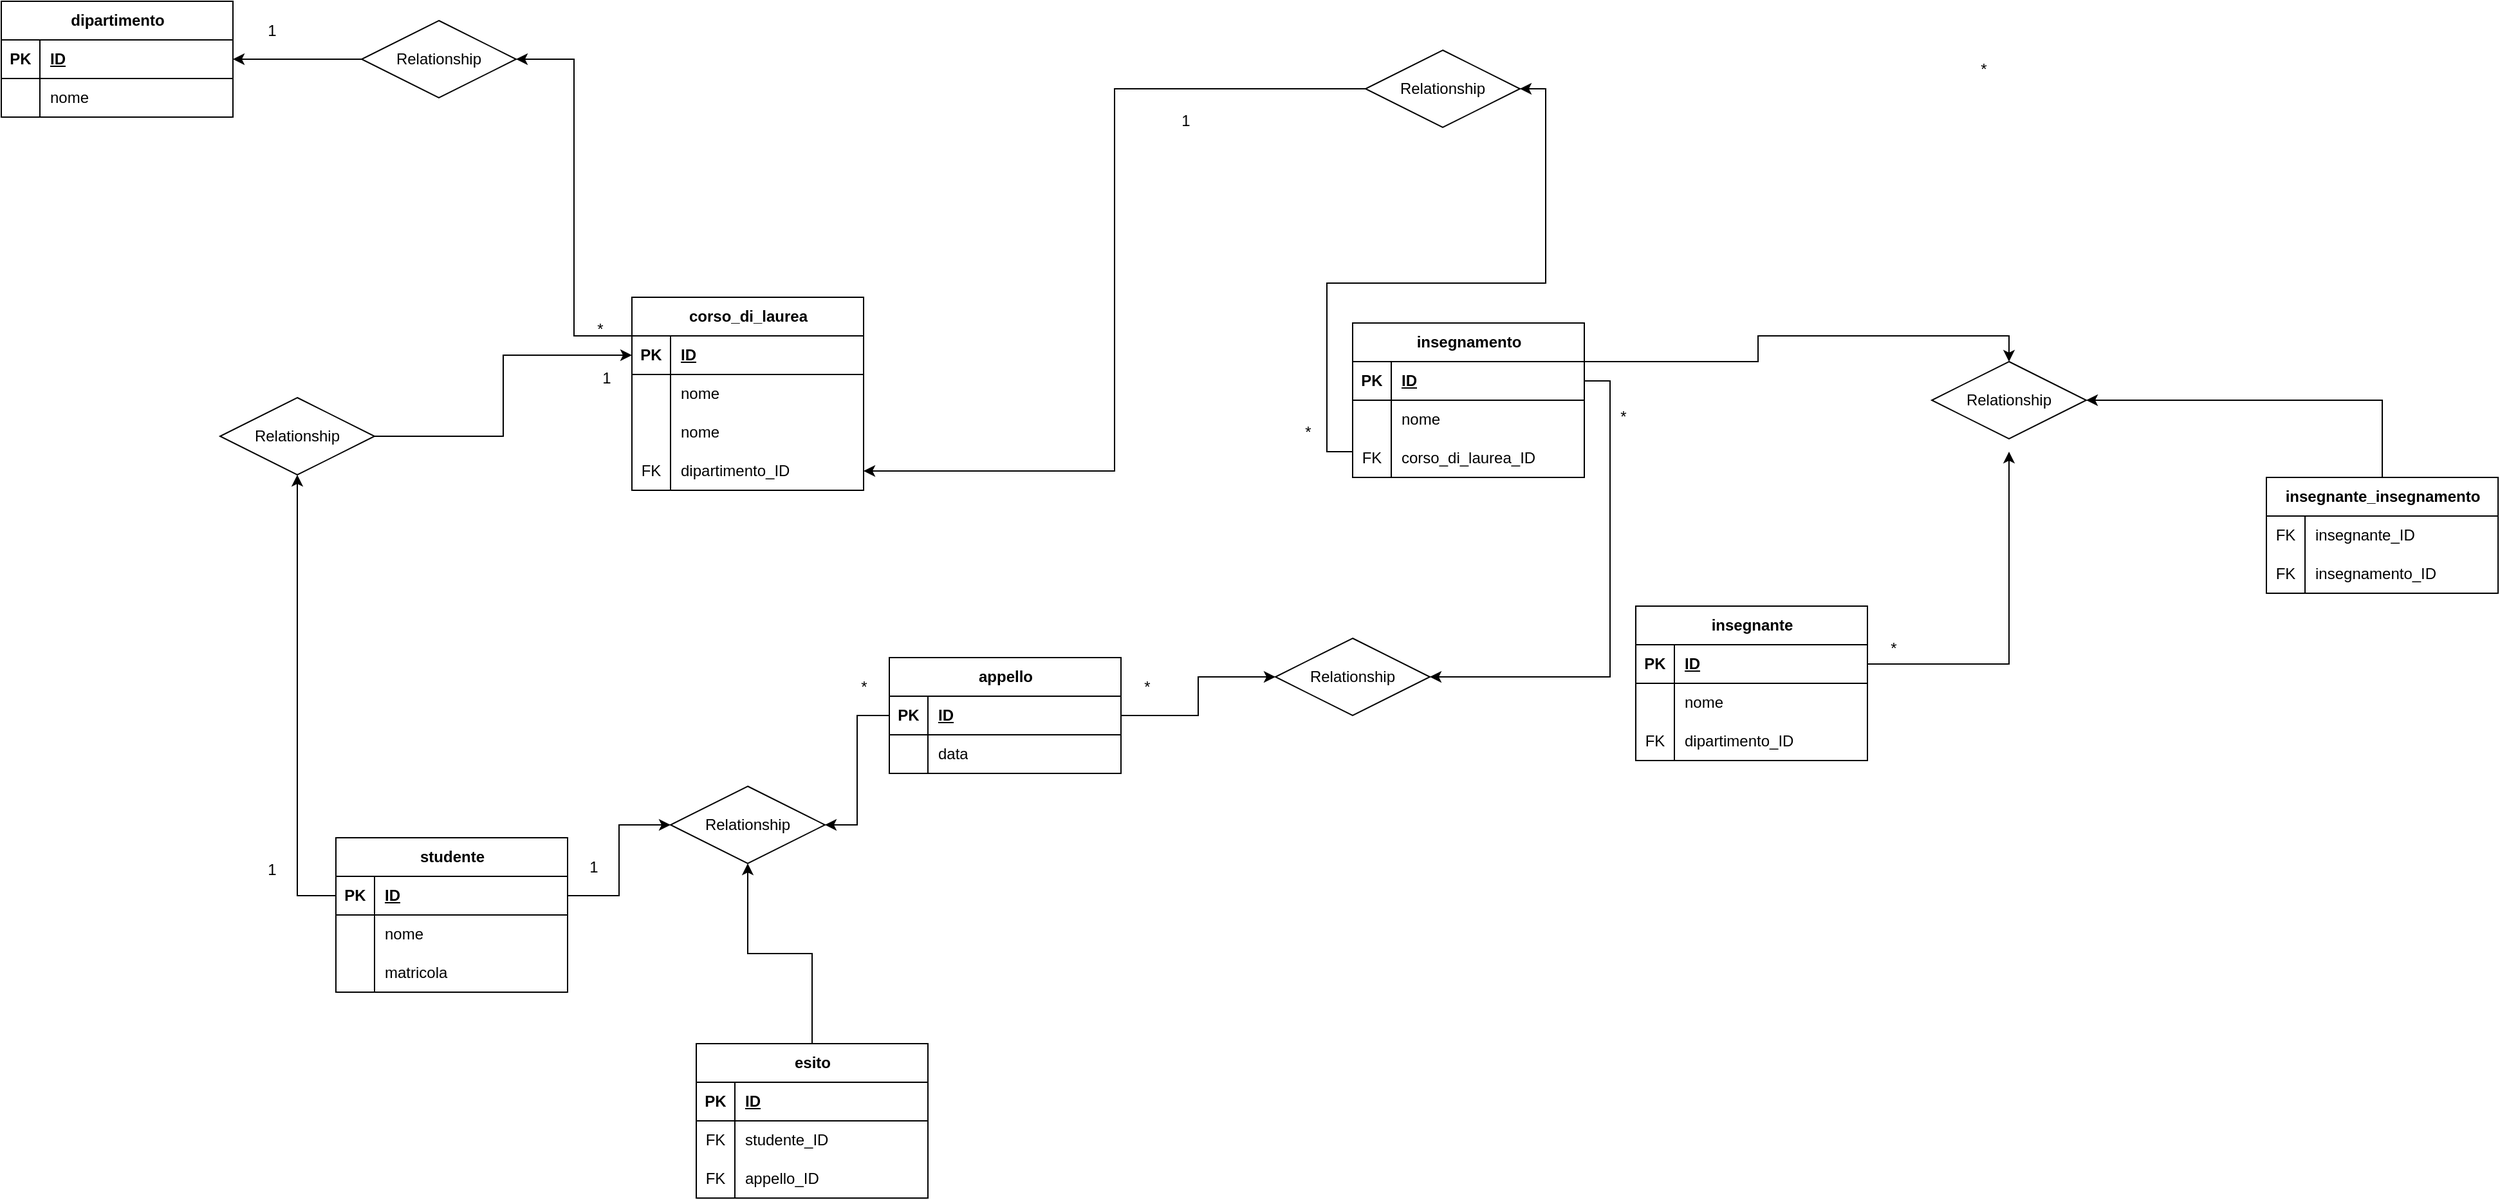 <mxfile version="21.2.2">
  <diagram name="Pagina-1" id="dZns8T_s3uP5crNOJJ8B">
    <mxGraphModel dx="3139" dy="819" grid="1" gridSize="10" guides="1" tooltips="1" connect="1" arrows="1" fold="1" page="1" pageScale="1" pageWidth="827" pageHeight="1169" math="0" shadow="0">
      <root>
        <mxCell id="0" />
        <mxCell id="1" parent="0" />
        <mxCell id="G-y_cuxt2d5yhlpK1NEu-6" value="dipartimento" style="shape=table;startSize=30;container=1;collapsible=1;childLayout=tableLayout;fixedRows=1;rowLines=0;fontStyle=1;align=center;resizeLast=1;html=1;" vertex="1" parent="1">
          <mxGeometry x="-970" y="30" width="180" height="90" as="geometry" />
        </mxCell>
        <mxCell id="G-y_cuxt2d5yhlpK1NEu-7" value="" style="shape=tableRow;horizontal=0;startSize=0;swimlaneHead=0;swimlaneBody=0;fillColor=none;collapsible=0;dropTarget=0;points=[[0,0.5],[1,0.5]];portConstraint=eastwest;top=0;left=0;right=0;bottom=1;" vertex="1" parent="G-y_cuxt2d5yhlpK1NEu-6">
          <mxGeometry y="30" width="180" height="30" as="geometry" />
        </mxCell>
        <mxCell id="G-y_cuxt2d5yhlpK1NEu-8" value="PK" style="shape=partialRectangle;connectable=0;fillColor=none;top=0;left=0;bottom=0;right=0;fontStyle=1;overflow=hidden;whiteSpace=wrap;html=1;" vertex="1" parent="G-y_cuxt2d5yhlpK1NEu-7">
          <mxGeometry width="30" height="30" as="geometry">
            <mxRectangle width="30" height="30" as="alternateBounds" />
          </mxGeometry>
        </mxCell>
        <mxCell id="G-y_cuxt2d5yhlpK1NEu-9" value="ID" style="shape=partialRectangle;connectable=0;fillColor=none;top=0;left=0;bottom=0;right=0;align=left;spacingLeft=6;fontStyle=5;overflow=hidden;whiteSpace=wrap;html=1;" vertex="1" parent="G-y_cuxt2d5yhlpK1NEu-7">
          <mxGeometry x="30" width="150" height="30" as="geometry">
            <mxRectangle width="150" height="30" as="alternateBounds" />
          </mxGeometry>
        </mxCell>
        <mxCell id="G-y_cuxt2d5yhlpK1NEu-10" value="" style="shape=tableRow;horizontal=0;startSize=0;swimlaneHead=0;swimlaneBody=0;fillColor=none;collapsible=0;dropTarget=0;points=[[0,0.5],[1,0.5]];portConstraint=eastwest;top=0;left=0;right=0;bottom=0;" vertex="1" parent="G-y_cuxt2d5yhlpK1NEu-6">
          <mxGeometry y="60" width="180" height="30" as="geometry" />
        </mxCell>
        <mxCell id="G-y_cuxt2d5yhlpK1NEu-11" value="" style="shape=partialRectangle;connectable=0;fillColor=none;top=0;left=0;bottom=0;right=0;editable=1;overflow=hidden;whiteSpace=wrap;html=1;" vertex="1" parent="G-y_cuxt2d5yhlpK1NEu-10">
          <mxGeometry width="30" height="30" as="geometry">
            <mxRectangle width="30" height="30" as="alternateBounds" />
          </mxGeometry>
        </mxCell>
        <mxCell id="G-y_cuxt2d5yhlpK1NEu-12" value="nome" style="shape=partialRectangle;connectable=0;fillColor=none;top=0;left=0;bottom=0;right=0;align=left;spacingLeft=6;overflow=hidden;whiteSpace=wrap;html=1;" vertex="1" parent="G-y_cuxt2d5yhlpK1NEu-10">
          <mxGeometry x="30" width="150" height="30" as="geometry">
            <mxRectangle width="150" height="30" as="alternateBounds" />
          </mxGeometry>
        </mxCell>
        <mxCell id="G-y_cuxt2d5yhlpK1NEu-19" value="corso_di_laurea" style="shape=table;startSize=30;container=1;collapsible=1;childLayout=tableLayout;fixedRows=1;rowLines=0;fontStyle=1;align=center;resizeLast=1;html=1;" vertex="1" parent="1">
          <mxGeometry x="-480" y="260" width="180" height="150" as="geometry" />
        </mxCell>
        <mxCell id="G-y_cuxt2d5yhlpK1NEu-20" value="" style="shape=tableRow;horizontal=0;startSize=0;swimlaneHead=0;swimlaneBody=0;fillColor=none;collapsible=0;dropTarget=0;points=[[0,0.5],[1,0.5]];portConstraint=eastwest;top=0;left=0;right=0;bottom=1;" vertex="1" parent="G-y_cuxt2d5yhlpK1NEu-19">
          <mxGeometry y="30" width="180" height="30" as="geometry" />
        </mxCell>
        <mxCell id="G-y_cuxt2d5yhlpK1NEu-21" value="PK" style="shape=partialRectangle;connectable=0;fillColor=none;top=0;left=0;bottom=0;right=0;fontStyle=1;overflow=hidden;whiteSpace=wrap;html=1;" vertex="1" parent="G-y_cuxt2d5yhlpK1NEu-20">
          <mxGeometry width="30" height="30" as="geometry">
            <mxRectangle width="30" height="30" as="alternateBounds" />
          </mxGeometry>
        </mxCell>
        <mxCell id="G-y_cuxt2d5yhlpK1NEu-22" value="ID" style="shape=partialRectangle;connectable=0;fillColor=none;top=0;left=0;bottom=0;right=0;align=left;spacingLeft=6;fontStyle=5;overflow=hidden;whiteSpace=wrap;html=1;" vertex="1" parent="G-y_cuxt2d5yhlpK1NEu-20">
          <mxGeometry x="30" width="150" height="30" as="geometry">
            <mxRectangle width="150" height="30" as="alternateBounds" />
          </mxGeometry>
        </mxCell>
        <mxCell id="G-y_cuxt2d5yhlpK1NEu-145" value="" style="shape=tableRow;horizontal=0;startSize=0;swimlaneHead=0;swimlaneBody=0;fillColor=none;collapsible=0;dropTarget=0;points=[[0,0.5],[1,0.5]];portConstraint=eastwest;top=0;left=0;right=0;bottom=0;" vertex="1" parent="G-y_cuxt2d5yhlpK1NEu-19">
          <mxGeometry y="60" width="180" height="30" as="geometry" />
        </mxCell>
        <mxCell id="G-y_cuxt2d5yhlpK1NEu-146" value="" style="shape=partialRectangle;connectable=0;fillColor=none;top=0;left=0;bottom=0;right=0;editable=1;overflow=hidden;whiteSpace=wrap;html=1;" vertex="1" parent="G-y_cuxt2d5yhlpK1NEu-145">
          <mxGeometry width="30" height="30" as="geometry">
            <mxRectangle width="30" height="30" as="alternateBounds" />
          </mxGeometry>
        </mxCell>
        <mxCell id="G-y_cuxt2d5yhlpK1NEu-147" value="nome" style="shape=partialRectangle;connectable=0;fillColor=none;top=0;left=0;bottom=0;right=0;align=left;spacingLeft=6;overflow=hidden;whiteSpace=wrap;html=1;" vertex="1" parent="G-y_cuxt2d5yhlpK1NEu-145">
          <mxGeometry x="30" width="150" height="30" as="geometry">
            <mxRectangle width="150" height="30" as="alternateBounds" />
          </mxGeometry>
        </mxCell>
        <mxCell id="G-y_cuxt2d5yhlpK1NEu-23" value="" style="shape=tableRow;horizontal=0;startSize=0;swimlaneHead=0;swimlaneBody=0;fillColor=none;collapsible=0;dropTarget=0;points=[[0,0.5],[1,0.5]];portConstraint=eastwest;top=0;left=0;right=0;bottom=0;" vertex="1" parent="G-y_cuxt2d5yhlpK1NEu-19">
          <mxGeometry y="90" width="180" height="30" as="geometry" />
        </mxCell>
        <mxCell id="G-y_cuxt2d5yhlpK1NEu-24" value="" style="shape=partialRectangle;connectable=0;fillColor=none;top=0;left=0;bottom=0;right=0;editable=1;overflow=hidden;whiteSpace=wrap;html=1;" vertex="1" parent="G-y_cuxt2d5yhlpK1NEu-23">
          <mxGeometry width="30" height="30" as="geometry">
            <mxRectangle width="30" height="30" as="alternateBounds" />
          </mxGeometry>
        </mxCell>
        <mxCell id="G-y_cuxt2d5yhlpK1NEu-25" value="nome" style="shape=partialRectangle;connectable=0;fillColor=none;top=0;left=0;bottom=0;right=0;align=left;spacingLeft=6;overflow=hidden;whiteSpace=wrap;html=1;" vertex="1" parent="G-y_cuxt2d5yhlpK1NEu-23">
          <mxGeometry x="30" width="150" height="30" as="geometry">
            <mxRectangle width="150" height="30" as="alternateBounds" />
          </mxGeometry>
        </mxCell>
        <mxCell id="G-y_cuxt2d5yhlpK1NEu-26" value="" style="shape=tableRow;horizontal=0;startSize=0;swimlaneHead=0;swimlaneBody=0;fillColor=none;collapsible=0;dropTarget=0;points=[[0,0.5],[1,0.5]];portConstraint=eastwest;top=0;left=0;right=0;bottom=0;" vertex="1" parent="G-y_cuxt2d5yhlpK1NEu-19">
          <mxGeometry y="120" width="180" height="30" as="geometry" />
        </mxCell>
        <mxCell id="G-y_cuxt2d5yhlpK1NEu-27" value="FK" style="shape=partialRectangle;connectable=0;fillColor=none;top=0;left=0;bottom=0;right=0;editable=1;overflow=hidden;whiteSpace=wrap;html=1;" vertex="1" parent="G-y_cuxt2d5yhlpK1NEu-26">
          <mxGeometry width="30" height="30" as="geometry">
            <mxRectangle width="30" height="30" as="alternateBounds" />
          </mxGeometry>
        </mxCell>
        <mxCell id="G-y_cuxt2d5yhlpK1NEu-28" value="dipartimento_ID" style="shape=partialRectangle;connectable=0;fillColor=none;top=0;left=0;bottom=0;right=0;align=left;spacingLeft=6;overflow=hidden;whiteSpace=wrap;html=1;" vertex="1" parent="G-y_cuxt2d5yhlpK1NEu-26">
          <mxGeometry x="30" width="150" height="30" as="geometry">
            <mxRectangle width="150" height="30" as="alternateBounds" />
          </mxGeometry>
        </mxCell>
        <mxCell id="G-y_cuxt2d5yhlpK1NEu-32" value="insegnamento" style="shape=table;startSize=30;container=1;collapsible=1;childLayout=tableLayout;fixedRows=1;rowLines=0;fontStyle=1;align=center;resizeLast=1;html=1;" vertex="1" parent="1">
          <mxGeometry x="80" y="280" width="180" height="120" as="geometry" />
        </mxCell>
        <mxCell id="G-y_cuxt2d5yhlpK1NEu-33" value="" style="shape=tableRow;horizontal=0;startSize=0;swimlaneHead=0;swimlaneBody=0;fillColor=none;collapsible=0;dropTarget=0;points=[[0,0.5],[1,0.5]];portConstraint=eastwest;top=0;left=0;right=0;bottom=1;" vertex="1" parent="G-y_cuxt2d5yhlpK1NEu-32">
          <mxGeometry y="30" width="180" height="30" as="geometry" />
        </mxCell>
        <mxCell id="G-y_cuxt2d5yhlpK1NEu-34" value="PK" style="shape=partialRectangle;connectable=0;fillColor=none;top=0;left=0;bottom=0;right=0;fontStyle=1;overflow=hidden;whiteSpace=wrap;html=1;" vertex="1" parent="G-y_cuxt2d5yhlpK1NEu-33">
          <mxGeometry width="30" height="30" as="geometry">
            <mxRectangle width="30" height="30" as="alternateBounds" />
          </mxGeometry>
        </mxCell>
        <mxCell id="G-y_cuxt2d5yhlpK1NEu-35" value="ID" style="shape=partialRectangle;connectable=0;fillColor=none;top=0;left=0;bottom=0;right=0;align=left;spacingLeft=6;fontStyle=5;overflow=hidden;whiteSpace=wrap;html=1;" vertex="1" parent="G-y_cuxt2d5yhlpK1NEu-33">
          <mxGeometry x="30" width="150" height="30" as="geometry">
            <mxRectangle width="150" height="30" as="alternateBounds" />
          </mxGeometry>
        </mxCell>
        <mxCell id="G-y_cuxt2d5yhlpK1NEu-36" value="" style="shape=tableRow;horizontal=0;startSize=0;swimlaneHead=0;swimlaneBody=0;fillColor=none;collapsible=0;dropTarget=0;points=[[0,0.5],[1,0.5]];portConstraint=eastwest;top=0;left=0;right=0;bottom=0;" vertex="1" parent="G-y_cuxt2d5yhlpK1NEu-32">
          <mxGeometry y="60" width="180" height="30" as="geometry" />
        </mxCell>
        <mxCell id="G-y_cuxt2d5yhlpK1NEu-37" value="" style="shape=partialRectangle;connectable=0;fillColor=none;top=0;left=0;bottom=0;right=0;editable=1;overflow=hidden;whiteSpace=wrap;html=1;" vertex="1" parent="G-y_cuxt2d5yhlpK1NEu-36">
          <mxGeometry width="30" height="30" as="geometry">
            <mxRectangle width="30" height="30" as="alternateBounds" />
          </mxGeometry>
        </mxCell>
        <mxCell id="G-y_cuxt2d5yhlpK1NEu-38" value="nome" style="shape=partialRectangle;connectable=0;fillColor=none;top=0;left=0;bottom=0;right=0;align=left;spacingLeft=6;overflow=hidden;whiteSpace=wrap;html=1;" vertex="1" parent="G-y_cuxt2d5yhlpK1NEu-36">
          <mxGeometry x="30" width="150" height="30" as="geometry">
            <mxRectangle width="150" height="30" as="alternateBounds" />
          </mxGeometry>
        </mxCell>
        <mxCell id="G-y_cuxt2d5yhlpK1NEu-39" value="" style="shape=tableRow;horizontal=0;startSize=0;swimlaneHead=0;swimlaneBody=0;fillColor=none;collapsible=0;dropTarget=0;points=[[0,0.5],[1,0.5]];portConstraint=eastwest;top=0;left=0;right=0;bottom=0;" vertex="1" parent="G-y_cuxt2d5yhlpK1NEu-32">
          <mxGeometry y="90" width="180" height="30" as="geometry" />
        </mxCell>
        <mxCell id="G-y_cuxt2d5yhlpK1NEu-40" value="FK" style="shape=partialRectangle;connectable=0;fillColor=none;top=0;left=0;bottom=0;right=0;editable=1;overflow=hidden;whiteSpace=wrap;html=1;" vertex="1" parent="G-y_cuxt2d5yhlpK1NEu-39">
          <mxGeometry width="30" height="30" as="geometry">
            <mxRectangle width="30" height="30" as="alternateBounds" />
          </mxGeometry>
        </mxCell>
        <mxCell id="G-y_cuxt2d5yhlpK1NEu-41" value="corso_di_laurea_ID" style="shape=partialRectangle;connectable=0;fillColor=none;top=0;left=0;bottom=0;right=0;align=left;spacingLeft=6;overflow=hidden;whiteSpace=wrap;html=1;" vertex="1" parent="G-y_cuxt2d5yhlpK1NEu-39">
          <mxGeometry x="30" width="150" height="30" as="geometry">
            <mxRectangle width="150" height="30" as="alternateBounds" />
          </mxGeometry>
        </mxCell>
        <mxCell id="G-y_cuxt2d5yhlpK1NEu-45" value="insegnante" style="shape=table;startSize=30;container=1;collapsible=1;childLayout=tableLayout;fixedRows=1;rowLines=0;fontStyle=1;align=center;resizeLast=1;html=1;" vertex="1" parent="1">
          <mxGeometry x="300" y="500" width="180" height="120" as="geometry">
            <mxRectangle x="300" y="500" width="110" height="30" as="alternateBounds" />
          </mxGeometry>
        </mxCell>
        <mxCell id="G-y_cuxt2d5yhlpK1NEu-46" value="" style="shape=tableRow;horizontal=0;startSize=0;swimlaneHead=0;swimlaneBody=0;fillColor=none;collapsible=0;dropTarget=0;points=[[0,0.5],[1,0.5]];portConstraint=eastwest;top=0;left=0;right=0;bottom=1;" vertex="1" parent="G-y_cuxt2d5yhlpK1NEu-45">
          <mxGeometry y="30" width="180" height="30" as="geometry" />
        </mxCell>
        <mxCell id="G-y_cuxt2d5yhlpK1NEu-47" value="PK" style="shape=partialRectangle;connectable=0;fillColor=none;top=0;left=0;bottom=0;right=0;fontStyle=1;overflow=hidden;whiteSpace=wrap;html=1;" vertex="1" parent="G-y_cuxt2d5yhlpK1NEu-46">
          <mxGeometry width="30" height="30" as="geometry">
            <mxRectangle width="30" height="30" as="alternateBounds" />
          </mxGeometry>
        </mxCell>
        <mxCell id="G-y_cuxt2d5yhlpK1NEu-48" value="ID" style="shape=partialRectangle;connectable=0;fillColor=none;top=0;left=0;bottom=0;right=0;align=left;spacingLeft=6;fontStyle=5;overflow=hidden;whiteSpace=wrap;html=1;" vertex="1" parent="G-y_cuxt2d5yhlpK1NEu-46">
          <mxGeometry x="30" width="150" height="30" as="geometry">
            <mxRectangle width="150" height="30" as="alternateBounds" />
          </mxGeometry>
        </mxCell>
        <mxCell id="G-y_cuxt2d5yhlpK1NEu-49" value="" style="shape=tableRow;horizontal=0;startSize=0;swimlaneHead=0;swimlaneBody=0;fillColor=none;collapsible=0;dropTarget=0;points=[[0,0.5],[1,0.5]];portConstraint=eastwest;top=0;left=0;right=0;bottom=0;" vertex="1" parent="G-y_cuxt2d5yhlpK1NEu-45">
          <mxGeometry y="60" width="180" height="30" as="geometry" />
        </mxCell>
        <mxCell id="G-y_cuxt2d5yhlpK1NEu-50" value="" style="shape=partialRectangle;connectable=0;fillColor=none;top=0;left=0;bottom=0;right=0;editable=1;overflow=hidden;whiteSpace=wrap;html=1;" vertex="1" parent="G-y_cuxt2d5yhlpK1NEu-49">
          <mxGeometry width="30" height="30" as="geometry">
            <mxRectangle width="30" height="30" as="alternateBounds" />
          </mxGeometry>
        </mxCell>
        <mxCell id="G-y_cuxt2d5yhlpK1NEu-51" value="nome" style="shape=partialRectangle;connectable=0;fillColor=none;top=0;left=0;bottom=0;right=0;align=left;spacingLeft=6;overflow=hidden;whiteSpace=wrap;html=1;" vertex="1" parent="G-y_cuxt2d5yhlpK1NEu-49">
          <mxGeometry x="30" width="150" height="30" as="geometry">
            <mxRectangle width="150" height="30" as="alternateBounds" />
          </mxGeometry>
        </mxCell>
        <mxCell id="G-y_cuxt2d5yhlpK1NEu-85" style="shape=tableRow;horizontal=0;startSize=0;swimlaneHead=0;swimlaneBody=0;fillColor=none;collapsible=0;dropTarget=0;points=[[0,0.5],[1,0.5]];portConstraint=eastwest;top=0;left=0;right=0;bottom=0;" vertex="1" parent="G-y_cuxt2d5yhlpK1NEu-45">
          <mxGeometry y="90" width="180" height="30" as="geometry" />
        </mxCell>
        <mxCell id="G-y_cuxt2d5yhlpK1NEu-86" value="FK" style="shape=partialRectangle;connectable=0;fillColor=none;top=0;left=0;bottom=0;right=0;editable=1;overflow=hidden;whiteSpace=wrap;html=1;" vertex="1" parent="G-y_cuxt2d5yhlpK1NEu-85">
          <mxGeometry width="30" height="30" as="geometry">
            <mxRectangle width="30" height="30" as="alternateBounds" />
          </mxGeometry>
        </mxCell>
        <mxCell id="G-y_cuxt2d5yhlpK1NEu-87" value="dipartimento_ID" style="shape=partialRectangle;connectable=0;fillColor=none;top=0;left=0;bottom=0;right=0;align=left;spacingLeft=6;overflow=hidden;whiteSpace=wrap;html=1;" vertex="1" parent="G-y_cuxt2d5yhlpK1NEu-85">
          <mxGeometry x="30" width="150" height="30" as="geometry">
            <mxRectangle width="150" height="30" as="alternateBounds" />
          </mxGeometry>
        </mxCell>
        <mxCell id="G-y_cuxt2d5yhlpK1NEu-60" style="edgeStyle=orthogonalEdgeStyle;rounded=0;orthogonalLoop=1;jettySize=auto;html=1;exitX=0;exitY=0.5;exitDx=0;exitDy=0;entryX=1;entryY=0.5;entryDx=0;entryDy=0;" edge="1" parent="1" source="G-y_cuxt2d5yhlpK1NEu-58" target="G-y_cuxt2d5yhlpK1NEu-7">
          <mxGeometry relative="1" as="geometry" />
        </mxCell>
        <mxCell id="G-y_cuxt2d5yhlpK1NEu-58" value="Relationship" style="shape=rhombus;perimeter=rhombusPerimeter;whiteSpace=wrap;html=1;align=center;" vertex="1" parent="1">
          <mxGeometry x="-690" y="45" width="120" height="60" as="geometry" />
        </mxCell>
        <mxCell id="G-y_cuxt2d5yhlpK1NEu-62" value="*" style="text;html=1;align=center;verticalAlign=middle;resizable=0;points=[];autosize=1;strokeColor=none;fillColor=none;" vertex="1" parent="1">
          <mxGeometry x="-520" y="270" width="30" height="30" as="geometry" />
        </mxCell>
        <mxCell id="G-y_cuxt2d5yhlpK1NEu-63" value="1" style="text;html=1;align=center;verticalAlign=middle;resizable=0;points=[];autosize=1;strokeColor=none;fillColor=none;" vertex="1" parent="1">
          <mxGeometry x="-775" y="38" width="30" height="30" as="geometry" />
        </mxCell>
        <mxCell id="G-y_cuxt2d5yhlpK1NEu-66" style="edgeStyle=orthogonalEdgeStyle;rounded=0;orthogonalLoop=1;jettySize=auto;html=1;exitX=0;exitY=0.5;exitDx=0;exitDy=0;entryX=1;entryY=0.5;entryDx=0;entryDy=0;" edge="1" parent="1" source="G-y_cuxt2d5yhlpK1NEu-64" target="G-y_cuxt2d5yhlpK1NEu-26">
          <mxGeometry relative="1" as="geometry" />
        </mxCell>
        <mxCell id="G-y_cuxt2d5yhlpK1NEu-64" value="Relationship" style="shape=rhombus;perimeter=rhombusPerimeter;whiteSpace=wrap;html=1;align=center;" vertex="1" parent="1">
          <mxGeometry x="90" y="68" width="120" height="60" as="geometry" />
        </mxCell>
        <mxCell id="G-y_cuxt2d5yhlpK1NEu-65" style="edgeStyle=orthogonalEdgeStyle;rounded=0;orthogonalLoop=1;jettySize=auto;html=1;exitX=0;exitY=0.5;exitDx=0;exitDy=0;entryX=1;entryY=0.5;entryDx=0;entryDy=0;" edge="1" parent="1" source="G-y_cuxt2d5yhlpK1NEu-39" target="G-y_cuxt2d5yhlpK1NEu-64">
          <mxGeometry relative="1" as="geometry">
            <Array as="points">
              <mxPoint x="80" y="380" />
              <mxPoint x="60" y="380" />
              <mxPoint x="60" y="249" />
              <mxPoint x="230" y="249" />
              <mxPoint x="230" y="98" />
            </Array>
          </mxGeometry>
        </mxCell>
        <mxCell id="G-y_cuxt2d5yhlpK1NEu-67" value="1" style="text;html=1;align=center;verticalAlign=middle;resizable=0;points=[];autosize=1;strokeColor=none;fillColor=none;" vertex="1" parent="1">
          <mxGeometry x="-65" y="108" width="30" height="30" as="geometry" />
        </mxCell>
        <mxCell id="G-y_cuxt2d5yhlpK1NEu-68" value="*" style="text;html=1;align=center;verticalAlign=middle;resizable=0;points=[];autosize=1;strokeColor=none;fillColor=none;" vertex="1" parent="1">
          <mxGeometry x="30" y="350" width="30" height="30" as="geometry" />
        </mxCell>
        <mxCell id="G-y_cuxt2d5yhlpK1NEu-69" value="Relationship" style="shape=rhombus;perimeter=rhombusPerimeter;whiteSpace=wrap;html=1;align=center;" vertex="1" parent="1">
          <mxGeometry x="530" y="310" width="120" height="60" as="geometry" />
        </mxCell>
        <mxCell id="G-y_cuxt2d5yhlpK1NEu-70" style="edgeStyle=orthogonalEdgeStyle;rounded=0;orthogonalLoop=1;jettySize=auto;html=1;entryX=0.5;entryY=1.167;entryDx=0;entryDy=0;entryPerimeter=0;" edge="1" parent="1" source="G-y_cuxt2d5yhlpK1NEu-46" target="G-y_cuxt2d5yhlpK1NEu-69">
          <mxGeometry relative="1" as="geometry" />
        </mxCell>
        <mxCell id="G-y_cuxt2d5yhlpK1NEu-72" value="*" style="text;html=1;align=center;verticalAlign=middle;resizable=0;points=[];autosize=1;strokeColor=none;fillColor=none;" vertex="1" parent="1">
          <mxGeometry x="485" y="518" width="30" height="30" as="geometry" />
        </mxCell>
        <mxCell id="G-y_cuxt2d5yhlpK1NEu-73" value="*" style="text;html=1;align=center;verticalAlign=middle;resizable=0;points=[];autosize=1;strokeColor=none;fillColor=none;" vertex="1" parent="1">
          <mxGeometry x="555" y="68" width="30" height="30" as="geometry" />
        </mxCell>
        <mxCell id="G-y_cuxt2d5yhlpK1NEu-88" style="edgeStyle=orthogonalEdgeStyle;rounded=0;orthogonalLoop=1;jettySize=auto;html=1;exitX=1;exitY=0.5;exitDx=0;exitDy=0;entryX=0.5;entryY=0;entryDx=0;entryDy=0;" edge="1" parent="1" source="G-y_cuxt2d5yhlpK1NEu-33" target="G-y_cuxt2d5yhlpK1NEu-69">
          <mxGeometry relative="1" as="geometry">
            <Array as="points">
              <mxPoint x="260" y="310" />
              <mxPoint x="395" y="310" />
              <mxPoint x="395" y="290" />
              <mxPoint x="590" y="290" />
            </Array>
          </mxGeometry>
        </mxCell>
        <mxCell id="G-y_cuxt2d5yhlpK1NEu-102" style="edgeStyle=orthogonalEdgeStyle;rounded=0;orthogonalLoop=1;jettySize=auto;html=1;exitX=0.5;exitY=0;exitDx=0;exitDy=0;entryX=1;entryY=0.5;entryDx=0;entryDy=0;" edge="1" parent="1" source="G-y_cuxt2d5yhlpK1NEu-89" target="G-y_cuxt2d5yhlpK1NEu-69">
          <mxGeometry relative="1" as="geometry" />
        </mxCell>
        <mxCell id="G-y_cuxt2d5yhlpK1NEu-89" value="insegnante_insegnamento" style="shape=table;startSize=30;container=1;collapsible=1;childLayout=tableLayout;fixedRows=1;rowLines=0;fontStyle=1;align=center;resizeLast=1;html=1;" vertex="1" parent="1">
          <mxGeometry x="790" y="400" width="180" height="90" as="geometry" />
        </mxCell>
        <mxCell id="G-y_cuxt2d5yhlpK1NEu-93" value="" style="shape=tableRow;horizontal=0;startSize=0;swimlaneHead=0;swimlaneBody=0;fillColor=none;collapsible=0;dropTarget=0;points=[[0,0.5],[1,0.5]];portConstraint=eastwest;top=0;left=0;right=0;bottom=0;" vertex="1" parent="G-y_cuxt2d5yhlpK1NEu-89">
          <mxGeometry y="30" width="180" height="30" as="geometry" />
        </mxCell>
        <mxCell id="G-y_cuxt2d5yhlpK1NEu-94" value="FK" style="shape=partialRectangle;connectable=0;fillColor=none;top=0;left=0;bottom=0;right=0;editable=1;overflow=hidden;whiteSpace=wrap;html=1;" vertex="1" parent="G-y_cuxt2d5yhlpK1NEu-93">
          <mxGeometry width="30" height="30" as="geometry">
            <mxRectangle width="30" height="30" as="alternateBounds" />
          </mxGeometry>
        </mxCell>
        <mxCell id="G-y_cuxt2d5yhlpK1NEu-95" value="insegnante_ID" style="shape=partialRectangle;connectable=0;fillColor=none;top=0;left=0;bottom=0;right=0;align=left;spacingLeft=6;overflow=hidden;whiteSpace=wrap;html=1;" vertex="1" parent="G-y_cuxt2d5yhlpK1NEu-93">
          <mxGeometry x="30" width="150" height="30" as="geometry">
            <mxRectangle width="150" height="30" as="alternateBounds" />
          </mxGeometry>
        </mxCell>
        <mxCell id="G-y_cuxt2d5yhlpK1NEu-96" value="" style="shape=tableRow;horizontal=0;startSize=0;swimlaneHead=0;swimlaneBody=0;fillColor=none;collapsible=0;dropTarget=0;points=[[0,0.5],[1,0.5]];portConstraint=eastwest;top=0;left=0;right=0;bottom=0;" vertex="1" parent="G-y_cuxt2d5yhlpK1NEu-89">
          <mxGeometry y="60" width="180" height="30" as="geometry" />
        </mxCell>
        <mxCell id="G-y_cuxt2d5yhlpK1NEu-97" value="FK" style="shape=partialRectangle;connectable=0;fillColor=none;top=0;left=0;bottom=0;right=0;editable=1;overflow=hidden;whiteSpace=wrap;html=1;" vertex="1" parent="G-y_cuxt2d5yhlpK1NEu-96">
          <mxGeometry width="30" height="30" as="geometry">
            <mxRectangle width="30" height="30" as="alternateBounds" />
          </mxGeometry>
        </mxCell>
        <mxCell id="G-y_cuxt2d5yhlpK1NEu-98" value="insegnamento_ID" style="shape=partialRectangle;connectable=0;fillColor=none;top=0;left=0;bottom=0;right=0;align=left;spacingLeft=6;overflow=hidden;whiteSpace=wrap;html=1;" vertex="1" parent="G-y_cuxt2d5yhlpK1NEu-96">
          <mxGeometry x="30" width="150" height="30" as="geometry">
            <mxRectangle width="150" height="30" as="alternateBounds" />
          </mxGeometry>
        </mxCell>
        <mxCell id="G-y_cuxt2d5yhlpK1NEu-104" value="appello" style="shape=table;startSize=30;container=1;collapsible=1;childLayout=tableLayout;fixedRows=1;rowLines=0;fontStyle=1;align=center;resizeLast=1;html=1;" vertex="1" parent="1">
          <mxGeometry x="-280" y="540" width="180" height="90" as="geometry" />
        </mxCell>
        <mxCell id="G-y_cuxt2d5yhlpK1NEu-105" value="" style="shape=tableRow;horizontal=0;startSize=0;swimlaneHead=0;swimlaneBody=0;fillColor=none;collapsible=0;dropTarget=0;points=[[0,0.5],[1,0.5]];portConstraint=eastwest;top=0;left=0;right=0;bottom=1;" vertex="1" parent="G-y_cuxt2d5yhlpK1NEu-104">
          <mxGeometry y="30" width="180" height="30" as="geometry" />
        </mxCell>
        <mxCell id="G-y_cuxt2d5yhlpK1NEu-106" value="PK" style="shape=partialRectangle;connectable=0;fillColor=none;top=0;left=0;bottom=0;right=0;fontStyle=1;overflow=hidden;whiteSpace=wrap;html=1;" vertex="1" parent="G-y_cuxt2d5yhlpK1NEu-105">
          <mxGeometry width="30" height="30" as="geometry">
            <mxRectangle width="30" height="30" as="alternateBounds" />
          </mxGeometry>
        </mxCell>
        <mxCell id="G-y_cuxt2d5yhlpK1NEu-107" value="ID" style="shape=partialRectangle;connectable=0;fillColor=none;top=0;left=0;bottom=0;right=0;align=left;spacingLeft=6;fontStyle=5;overflow=hidden;whiteSpace=wrap;html=1;" vertex="1" parent="G-y_cuxt2d5yhlpK1NEu-105">
          <mxGeometry x="30" width="150" height="30" as="geometry">
            <mxRectangle width="150" height="30" as="alternateBounds" />
          </mxGeometry>
        </mxCell>
        <mxCell id="G-y_cuxt2d5yhlpK1NEu-108" value="" style="shape=tableRow;horizontal=0;startSize=0;swimlaneHead=0;swimlaneBody=0;fillColor=none;collapsible=0;dropTarget=0;points=[[0,0.5],[1,0.5]];portConstraint=eastwest;top=0;left=0;right=0;bottom=0;" vertex="1" parent="G-y_cuxt2d5yhlpK1NEu-104">
          <mxGeometry y="60" width="180" height="30" as="geometry" />
        </mxCell>
        <mxCell id="G-y_cuxt2d5yhlpK1NEu-109" value="" style="shape=partialRectangle;connectable=0;fillColor=none;top=0;left=0;bottom=0;right=0;editable=1;overflow=hidden;whiteSpace=wrap;html=1;" vertex="1" parent="G-y_cuxt2d5yhlpK1NEu-108">
          <mxGeometry width="30" height="30" as="geometry">
            <mxRectangle width="30" height="30" as="alternateBounds" />
          </mxGeometry>
        </mxCell>
        <mxCell id="G-y_cuxt2d5yhlpK1NEu-110" value="data" style="shape=partialRectangle;connectable=0;fillColor=none;top=0;left=0;bottom=0;right=0;align=left;spacingLeft=6;overflow=hidden;whiteSpace=wrap;html=1;" vertex="1" parent="G-y_cuxt2d5yhlpK1NEu-108">
          <mxGeometry x="30" width="150" height="30" as="geometry">
            <mxRectangle width="150" height="30" as="alternateBounds" />
          </mxGeometry>
        </mxCell>
        <mxCell id="G-y_cuxt2d5yhlpK1NEu-121" value="Relationship" style="shape=rhombus;perimeter=rhombusPerimeter;whiteSpace=wrap;html=1;align=center;" vertex="1" parent="1">
          <mxGeometry x="20" y="525" width="120" height="60" as="geometry" />
        </mxCell>
        <mxCell id="G-y_cuxt2d5yhlpK1NEu-122" style="edgeStyle=orthogonalEdgeStyle;rounded=0;orthogonalLoop=1;jettySize=auto;html=1;exitX=1;exitY=0.5;exitDx=0;exitDy=0;entryX=1;entryY=0.5;entryDx=0;entryDy=0;" edge="1" parent="1" source="G-y_cuxt2d5yhlpK1NEu-33" target="G-y_cuxt2d5yhlpK1NEu-121">
          <mxGeometry relative="1" as="geometry" />
        </mxCell>
        <mxCell id="G-y_cuxt2d5yhlpK1NEu-123" style="edgeStyle=orthogonalEdgeStyle;rounded=0;orthogonalLoop=1;jettySize=auto;html=1;exitX=1;exitY=0.5;exitDx=0;exitDy=0;entryX=0;entryY=0.5;entryDx=0;entryDy=0;" edge="1" parent="1" source="G-y_cuxt2d5yhlpK1NEu-105" target="G-y_cuxt2d5yhlpK1NEu-121">
          <mxGeometry relative="1" as="geometry" />
        </mxCell>
        <mxCell id="G-y_cuxt2d5yhlpK1NEu-124" value="*" style="text;html=1;align=center;verticalAlign=middle;resizable=0;points=[];autosize=1;strokeColor=none;fillColor=none;" vertex="1" parent="1">
          <mxGeometry x="275" y="338" width="30" height="30" as="geometry" />
        </mxCell>
        <mxCell id="G-y_cuxt2d5yhlpK1NEu-125" value="*" style="text;html=1;align=center;verticalAlign=middle;resizable=0;points=[];autosize=1;strokeColor=none;fillColor=none;" vertex="1" parent="1">
          <mxGeometry x="-95" y="548" width="30" height="30" as="geometry" />
        </mxCell>
        <mxCell id="G-y_cuxt2d5yhlpK1NEu-126" value="studente" style="shape=table;startSize=30;container=1;collapsible=1;childLayout=tableLayout;fixedRows=1;rowLines=0;fontStyle=1;align=center;resizeLast=1;html=1;" vertex="1" parent="1">
          <mxGeometry x="-710" y="680" width="180" height="120" as="geometry" />
        </mxCell>
        <mxCell id="G-y_cuxt2d5yhlpK1NEu-127" value="" style="shape=tableRow;horizontal=0;startSize=0;swimlaneHead=0;swimlaneBody=0;fillColor=none;collapsible=0;dropTarget=0;points=[[0,0.5],[1,0.5]];portConstraint=eastwest;top=0;left=0;right=0;bottom=1;" vertex="1" parent="G-y_cuxt2d5yhlpK1NEu-126">
          <mxGeometry y="30" width="180" height="30" as="geometry" />
        </mxCell>
        <mxCell id="G-y_cuxt2d5yhlpK1NEu-128" value="PK" style="shape=partialRectangle;connectable=0;fillColor=none;top=0;left=0;bottom=0;right=0;fontStyle=1;overflow=hidden;whiteSpace=wrap;html=1;" vertex="1" parent="G-y_cuxt2d5yhlpK1NEu-127">
          <mxGeometry width="30" height="30" as="geometry">
            <mxRectangle width="30" height="30" as="alternateBounds" />
          </mxGeometry>
        </mxCell>
        <mxCell id="G-y_cuxt2d5yhlpK1NEu-129" value="ID" style="shape=partialRectangle;connectable=0;fillColor=none;top=0;left=0;bottom=0;right=0;align=left;spacingLeft=6;fontStyle=5;overflow=hidden;whiteSpace=wrap;html=1;" vertex="1" parent="G-y_cuxt2d5yhlpK1NEu-127">
          <mxGeometry x="30" width="150" height="30" as="geometry">
            <mxRectangle width="150" height="30" as="alternateBounds" />
          </mxGeometry>
        </mxCell>
        <mxCell id="G-y_cuxt2d5yhlpK1NEu-130" value="" style="shape=tableRow;horizontal=0;startSize=0;swimlaneHead=0;swimlaneBody=0;fillColor=none;collapsible=0;dropTarget=0;points=[[0,0.5],[1,0.5]];portConstraint=eastwest;top=0;left=0;right=0;bottom=0;" vertex="1" parent="G-y_cuxt2d5yhlpK1NEu-126">
          <mxGeometry y="60" width="180" height="30" as="geometry" />
        </mxCell>
        <mxCell id="G-y_cuxt2d5yhlpK1NEu-131" value="" style="shape=partialRectangle;connectable=0;fillColor=none;top=0;left=0;bottom=0;right=0;editable=1;overflow=hidden;whiteSpace=wrap;html=1;" vertex="1" parent="G-y_cuxt2d5yhlpK1NEu-130">
          <mxGeometry width="30" height="30" as="geometry">
            <mxRectangle width="30" height="30" as="alternateBounds" />
          </mxGeometry>
        </mxCell>
        <mxCell id="G-y_cuxt2d5yhlpK1NEu-132" value="nome" style="shape=partialRectangle;connectable=0;fillColor=none;top=0;left=0;bottom=0;right=0;align=left;spacingLeft=6;overflow=hidden;whiteSpace=wrap;html=1;" vertex="1" parent="G-y_cuxt2d5yhlpK1NEu-130">
          <mxGeometry x="30" width="150" height="30" as="geometry">
            <mxRectangle width="150" height="30" as="alternateBounds" />
          </mxGeometry>
        </mxCell>
        <mxCell id="G-y_cuxt2d5yhlpK1NEu-133" value="" style="shape=tableRow;horizontal=0;startSize=0;swimlaneHead=0;swimlaneBody=0;fillColor=none;collapsible=0;dropTarget=0;points=[[0,0.5],[1,0.5]];portConstraint=eastwest;top=0;left=0;right=0;bottom=0;" vertex="1" parent="G-y_cuxt2d5yhlpK1NEu-126">
          <mxGeometry y="90" width="180" height="30" as="geometry" />
        </mxCell>
        <mxCell id="G-y_cuxt2d5yhlpK1NEu-134" value="" style="shape=partialRectangle;connectable=0;fillColor=none;top=0;left=0;bottom=0;right=0;editable=1;overflow=hidden;whiteSpace=wrap;html=1;" vertex="1" parent="G-y_cuxt2d5yhlpK1NEu-133">
          <mxGeometry width="30" height="30" as="geometry">
            <mxRectangle width="30" height="30" as="alternateBounds" />
          </mxGeometry>
        </mxCell>
        <mxCell id="G-y_cuxt2d5yhlpK1NEu-135" value="matricola" style="shape=partialRectangle;connectable=0;fillColor=none;top=0;left=0;bottom=0;right=0;align=left;spacingLeft=6;overflow=hidden;whiteSpace=wrap;html=1;" vertex="1" parent="G-y_cuxt2d5yhlpK1NEu-133">
          <mxGeometry x="30" width="150" height="30" as="geometry">
            <mxRectangle width="150" height="30" as="alternateBounds" />
          </mxGeometry>
        </mxCell>
        <mxCell id="G-y_cuxt2d5yhlpK1NEu-139" style="edgeStyle=orthogonalEdgeStyle;rounded=0;orthogonalLoop=1;jettySize=auto;html=1;exitX=0;exitY=0.5;exitDx=0;exitDy=0;entryX=1;entryY=0.5;entryDx=0;entryDy=0;" edge="1" parent="1" source="G-y_cuxt2d5yhlpK1NEu-20" target="G-y_cuxt2d5yhlpK1NEu-58">
          <mxGeometry relative="1" as="geometry">
            <Array as="points">
              <mxPoint x="-480" y="290" />
              <mxPoint x="-525" y="290" />
              <mxPoint x="-525" y="75" />
            </Array>
          </mxGeometry>
        </mxCell>
        <mxCell id="G-y_cuxt2d5yhlpK1NEu-144" style="edgeStyle=orthogonalEdgeStyle;rounded=0;orthogonalLoop=1;jettySize=auto;html=1;exitX=1;exitY=0.5;exitDx=0;exitDy=0;entryX=0;entryY=0.5;entryDx=0;entryDy=0;" edge="1" parent="1" source="G-y_cuxt2d5yhlpK1NEu-141" target="G-y_cuxt2d5yhlpK1NEu-20">
          <mxGeometry relative="1" as="geometry" />
        </mxCell>
        <mxCell id="G-y_cuxt2d5yhlpK1NEu-141" value="Relationship" style="shape=rhombus;perimeter=rhombusPerimeter;whiteSpace=wrap;html=1;align=center;" vertex="1" parent="1">
          <mxGeometry x="-800" y="338" width="120" height="60" as="geometry" />
        </mxCell>
        <mxCell id="G-y_cuxt2d5yhlpK1NEu-142" style="edgeStyle=orthogonalEdgeStyle;rounded=0;orthogonalLoop=1;jettySize=auto;html=1;exitX=0;exitY=0.5;exitDx=0;exitDy=0;entryX=0.5;entryY=1;entryDx=0;entryDy=0;" edge="1" parent="1" source="G-y_cuxt2d5yhlpK1NEu-127" target="G-y_cuxt2d5yhlpK1NEu-141">
          <mxGeometry relative="1" as="geometry" />
        </mxCell>
        <mxCell id="G-y_cuxt2d5yhlpK1NEu-143" value="1" style="text;html=1;align=center;verticalAlign=middle;resizable=0;points=[];autosize=1;strokeColor=none;fillColor=none;" vertex="1" parent="1">
          <mxGeometry x="-775" y="690" width="30" height="30" as="geometry" />
        </mxCell>
        <mxCell id="G-y_cuxt2d5yhlpK1NEu-148" value="1" style="text;html=1;align=center;verticalAlign=middle;resizable=0;points=[];autosize=1;strokeColor=none;fillColor=none;" vertex="1" parent="1">
          <mxGeometry x="-515" y="308" width="30" height="30" as="geometry" />
        </mxCell>
        <mxCell id="G-y_cuxt2d5yhlpK1NEu-149" value="Relationship" style="shape=rhombus;perimeter=rhombusPerimeter;whiteSpace=wrap;html=1;align=center;" vertex="1" parent="1">
          <mxGeometry x="-450" y="640" width="120" height="60" as="geometry" />
        </mxCell>
        <mxCell id="G-y_cuxt2d5yhlpK1NEu-150" style="edgeStyle=orthogonalEdgeStyle;rounded=0;orthogonalLoop=1;jettySize=auto;html=1;exitX=1;exitY=0.5;exitDx=0;exitDy=0;entryX=0;entryY=0.5;entryDx=0;entryDy=0;" edge="1" parent="1" source="G-y_cuxt2d5yhlpK1NEu-127" target="G-y_cuxt2d5yhlpK1NEu-149">
          <mxGeometry relative="1" as="geometry" />
        </mxCell>
        <mxCell id="G-y_cuxt2d5yhlpK1NEu-152" value="*" style="text;html=1;align=center;verticalAlign=middle;resizable=0;points=[];autosize=1;strokeColor=none;fillColor=none;" vertex="1" parent="1">
          <mxGeometry x="-315" y="548" width="30" height="30" as="geometry" />
        </mxCell>
        <mxCell id="G-y_cuxt2d5yhlpK1NEu-153" value="1" style="text;html=1;align=center;verticalAlign=middle;resizable=0;points=[];autosize=1;strokeColor=none;fillColor=none;" vertex="1" parent="1">
          <mxGeometry x="-525" y="688" width="30" height="30" as="geometry" />
        </mxCell>
        <mxCell id="G-y_cuxt2d5yhlpK1NEu-168" style="edgeStyle=orthogonalEdgeStyle;rounded=0;orthogonalLoop=1;jettySize=auto;html=1;exitX=0.5;exitY=0;exitDx=0;exitDy=0;entryX=0.5;entryY=1;entryDx=0;entryDy=0;" edge="1" parent="1" source="G-y_cuxt2d5yhlpK1NEu-154" target="G-y_cuxt2d5yhlpK1NEu-149">
          <mxGeometry relative="1" as="geometry" />
        </mxCell>
        <mxCell id="G-y_cuxt2d5yhlpK1NEu-154" value="esito" style="shape=table;startSize=30;container=1;collapsible=1;childLayout=tableLayout;fixedRows=1;rowLines=0;fontStyle=1;align=center;resizeLast=1;html=1;" vertex="1" parent="1">
          <mxGeometry x="-430" y="840" width="180" height="120" as="geometry" />
        </mxCell>
        <mxCell id="G-y_cuxt2d5yhlpK1NEu-155" value="" style="shape=tableRow;horizontal=0;startSize=0;swimlaneHead=0;swimlaneBody=0;fillColor=none;collapsible=0;dropTarget=0;points=[[0,0.5],[1,0.5]];portConstraint=eastwest;top=0;left=0;right=0;bottom=1;" vertex="1" parent="G-y_cuxt2d5yhlpK1NEu-154">
          <mxGeometry y="30" width="180" height="30" as="geometry" />
        </mxCell>
        <mxCell id="G-y_cuxt2d5yhlpK1NEu-156" value="PK" style="shape=partialRectangle;connectable=0;fillColor=none;top=0;left=0;bottom=0;right=0;fontStyle=1;overflow=hidden;whiteSpace=wrap;html=1;" vertex="1" parent="G-y_cuxt2d5yhlpK1NEu-155">
          <mxGeometry width="30" height="30" as="geometry">
            <mxRectangle width="30" height="30" as="alternateBounds" />
          </mxGeometry>
        </mxCell>
        <mxCell id="G-y_cuxt2d5yhlpK1NEu-157" value="ID" style="shape=partialRectangle;connectable=0;fillColor=none;top=0;left=0;bottom=0;right=0;align=left;spacingLeft=6;fontStyle=5;overflow=hidden;whiteSpace=wrap;html=1;" vertex="1" parent="G-y_cuxt2d5yhlpK1NEu-155">
          <mxGeometry x="30" width="150" height="30" as="geometry">
            <mxRectangle width="150" height="30" as="alternateBounds" />
          </mxGeometry>
        </mxCell>
        <mxCell id="G-y_cuxt2d5yhlpK1NEu-158" value="" style="shape=tableRow;horizontal=0;startSize=0;swimlaneHead=0;swimlaneBody=0;fillColor=none;collapsible=0;dropTarget=0;points=[[0,0.5],[1,0.5]];portConstraint=eastwest;top=0;left=0;right=0;bottom=0;" vertex="1" parent="G-y_cuxt2d5yhlpK1NEu-154">
          <mxGeometry y="60" width="180" height="30" as="geometry" />
        </mxCell>
        <mxCell id="G-y_cuxt2d5yhlpK1NEu-159" value="FK" style="shape=partialRectangle;connectable=0;fillColor=none;top=0;left=0;bottom=0;right=0;editable=1;overflow=hidden;whiteSpace=wrap;html=1;" vertex="1" parent="G-y_cuxt2d5yhlpK1NEu-158">
          <mxGeometry width="30" height="30" as="geometry">
            <mxRectangle width="30" height="30" as="alternateBounds" />
          </mxGeometry>
        </mxCell>
        <mxCell id="G-y_cuxt2d5yhlpK1NEu-160" value="studente_ID" style="shape=partialRectangle;connectable=0;fillColor=none;top=0;left=0;bottom=0;right=0;align=left;spacingLeft=6;overflow=hidden;whiteSpace=wrap;html=1;" vertex="1" parent="G-y_cuxt2d5yhlpK1NEu-158">
          <mxGeometry x="30" width="150" height="30" as="geometry">
            <mxRectangle width="150" height="30" as="alternateBounds" />
          </mxGeometry>
        </mxCell>
        <mxCell id="G-y_cuxt2d5yhlpK1NEu-161" value="" style="shape=tableRow;horizontal=0;startSize=0;swimlaneHead=0;swimlaneBody=0;fillColor=none;collapsible=0;dropTarget=0;points=[[0,0.5],[1,0.5]];portConstraint=eastwest;top=0;left=0;right=0;bottom=0;" vertex="1" parent="G-y_cuxt2d5yhlpK1NEu-154">
          <mxGeometry y="90" width="180" height="30" as="geometry" />
        </mxCell>
        <mxCell id="G-y_cuxt2d5yhlpK1NEu-162" value="FK" style="shape=partialRectangle;connectable=0;fillColor=none;top=0;left=0;bottom=0;right=0;editable=1;overflow=hidden;whiteSpace=wrap;html=1;" vertex="1" parent="G-y_cuxt2d5yhlpK1NEu-161">
          <mxGeometry width="30" height="30" as="geometry">
            <mxRectangle width="30" height="30" as="alternateBounds" />
          </mxGeometry>
        </mxCell>
        <mxCell id="G-y_cuxt2d5yhlpK1NEu-163" value="appello_ID" style="shape=partialRectangle;connectable=0;fillColor=none;top=0;left=0;bottom=0;right=0;align=left;spacingLeft=6;overflow=hidden;whiteSpace=wrap;html=1;" vertex="1" parent="G-y_cuxt2d5yhlpK1NEu-161">
          <mxGeometry x="30" width="150" height="30" as="geometry">
            <mxRectangle width="150" height="30" as="alternateBounds" />
          </mxGeometry>
        </mxCell>
        <mxCell id="G-y_cuxt2d5yhlpK1NEu-167" style="edgeStyle=orthogonalEdgeStyle;rounded=0;orthogonalLoop=1;jettySize=auto;html=1;exitX=0;exitY=0.5;exitDx=0;exitDy=0;entryX=1;entryY=0.5;entryDx=0;entryDy=0;" edge="1" parent="1" source="G-y_cuxt2d5yhlpK1NEu-105" target="G-y_cuxt2d5yhlpK1NEu-149">
          <mxGeometry relative="1" as="geometry" />
        </mxCell>
      </root>
    </mxGraphModel>
  </diagram>
</mxfile>
